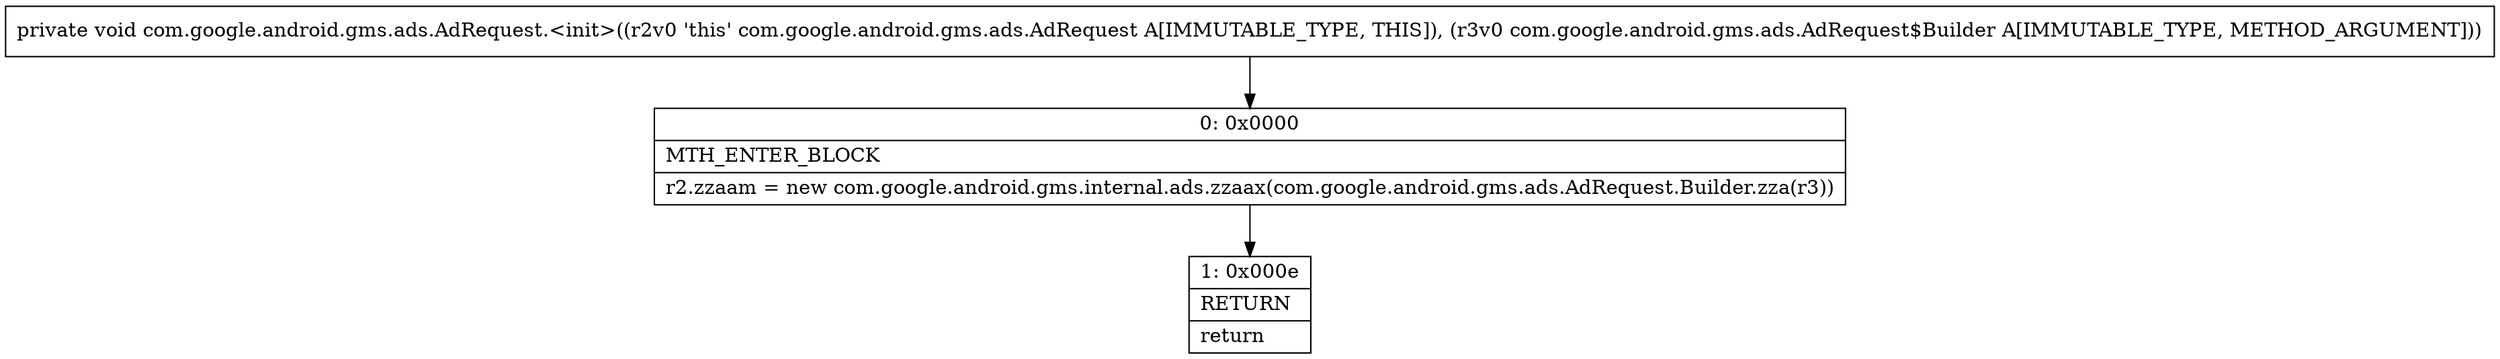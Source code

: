 digraph "CFG forcom.google.android.gms.ads.AdRequest.\<init\>(Lcom\/google\/android\/gms\/ads\/AdRequest$Builder;)V" {
Node_0 [shape=record,label="{0\:\ 0x0000|MTH_ENTER_BLOCK\l|r2.zzaam = new com.google.android.gms.internal.ads.zzaax(com.google.android.gms.ads.AdRequest.Builder.zza(r3))\l}"];
Node_1 [shape=record,label="{1\:\ 0x000e|RETURN\l|return\l}"];
MethodNode[shape=record,label="{private void com.google.android.gms.ads.AdRequest.\<init\>((r2v0 'this' com.google.android.gms.ads.AdRequest A[IMMUTABLE_TYPE, THIS]), (r3v0 com.google.android.gms.ads.AdRequest$Builder A[IMMUTABLE_TYPE, METHOD_ARGUMENT])) }"];
MethodNode -> Node_0;
Node_0 -> Node_1;
}

